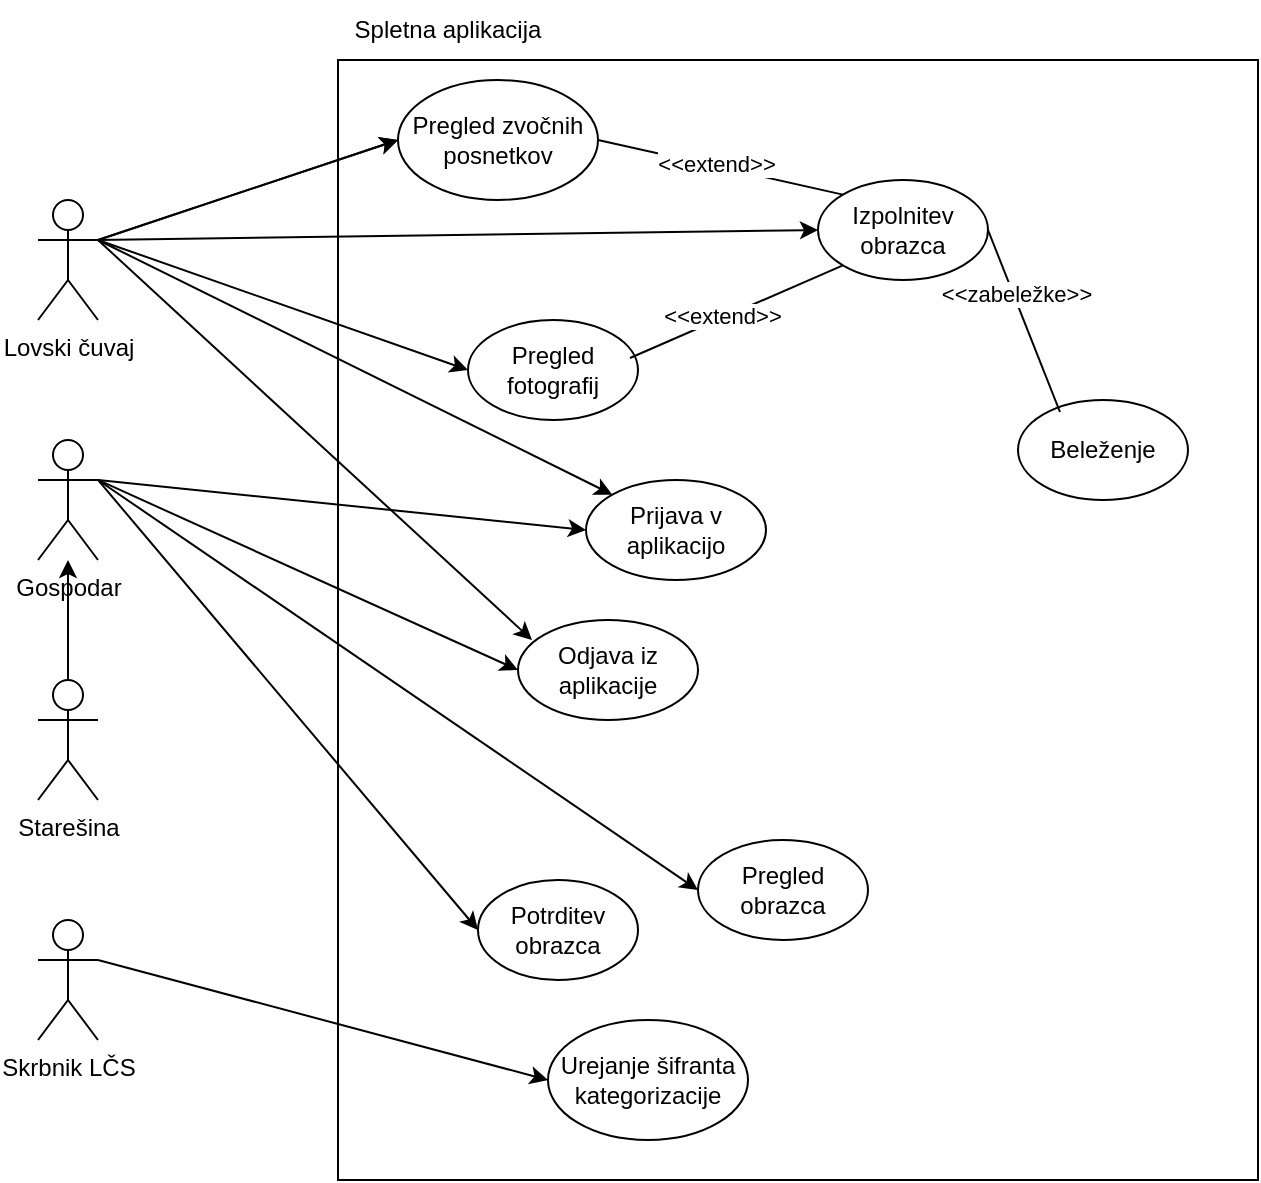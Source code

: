 <mxfile version="26.1.0">
  <diagram name="Page-1" id="YTQbtiGuhkkcihc2sV-r">
    <mxGraphModel dx="1354" dy="600" grid="1" gridSize="10" guides="1" tooltips="1" connect="1" arrows="1" fold="1" page="1" pageScale="1" pageWidth="827" pageHeight="1169" math="0" shadow="0">
      <root>
        <mxCell id="0" />
        <mxCell id="1" parent="0" />
        <mxCell id="vzcYkedEycCVn6IqwDVd-1" value="" style="rounded=0;whiteSpace=wrap;html=1;" vertex="1" parent="1">
          <mxGeometry x="200" y="40" width="460" height="560" as="geometry" />
        </mxCell>
        <mxCell id="vzcYkedEycCVn6IqwDVd-2" value="Lovski čuvaj" style="shape=umlActor;verticalLabelPosition=bottom;verticalAlign=top;html=1;outlineConnect=0;" vertex="1" parent="1">
          <mxGeometry x="50" y="110" width="30" height="60" as="geometry" />
        </mxCell>
        <mxCell id="vzcYkedEycCVn6IqwDVd-3" value="Starešina" style="shape=umlActor;verticalLabelPosition=bottom;verticalAlign=top;html=1;outlineConnect=0;" vertex="1" parent="1">
          <mxGeometry x="50" y="350" width="30" height="60" as="geometry" />
        </mxCell>
        <mxCell id="vzcYkedEycCVn6IqwDVd-4" value="Gospodar" style="shape=umlActor;verticalLabelPosition=bottom;verticalAlign=top;html=1;outlineConnect=0;" vertex="1" parent="1">
          <mxGeometry x="50" y="230" width="30" height="60" as="geometry" />
        </mxCell>
        <mxCell id="vzcYkedEycCVn6IqwDVd-5" value="Skrbnik LČS" style="shape=umlActor;verticalLabelPosition=bottom;verticalAlign=top;html=1;outlineConnect=0;" vertex="1" parent="1">
          <mxGeometry x="50" y="470" width="30" height="60" as="geometry" />
        </mxCell>
        <mxCell id="vzcYkedEycCVn6IqwDVd-6" value="Urejanje šifranta kategorizacije" style="ellipse;whiteSpace=wrap;html=1;" vertex="1" parent="1">
          <mxGeometry x="305" y="520" width="100" height="60" as="geometry" />
        </mxCell>
        <mxCell id="vzcYkedEycCVn6IqwDVd-7" value="Izpolnitev obrazca" style="ellipse;whiteSpace=wrap;html=1;" vertex="1" parent="1">
          <mxGeometry x="440" y="100" width="85" height="50" as="geometry" />
        </mxCell>
        <mxCell id="vzcYkedEycCVn6IqwDVd-8" value="" style="endArrow=classic;html=1;rounded=0;exitX=1;exitY=0.333;exitDx=0;exitDy=0;exitPerimeter=0;entryX=0;entryY=0.5;entryDx=0;entryDy=0;" edge="1" parent="1" source="vzcYkedEycCVn6IqwDVd-2" target="vzcYkedEycCVn6IqwDVd-7">
          <mxGeometry width="50" height="50" relative="1" as="geometry">
            <mxPoint x="390" y="340" as="sourcePoint" />
            <mxPoint x="440" y="290" as="targetPoint" />
          </mxGeometry>
        </mxCell>
        <mxCell id="vzcYkedEycCVn6IqwDVd-11" value="" style="endArrow=classic;html=1;rounded=0;exitX=1;exitY=0.333;exitDx=0;exitDy=0;exitPerimeter=0;entryX=0;entryY=0.5;entryDx=0;entryDy=0;" edge="1" parent="1" source="vzcYkedEycCVn6IqwDVd-5" target="vzcYkedEycCVn6IqwDVd-6">
          <mxGeometry width="50" height="50" relative="1" as="geometry">
            <mxPoint x="90" y="490" as="sourcePoint" />
            <mxPoint x="440" y="290" as="targetPoint" />
          </mxGeometry>
        </mxCell>
        <mxCell id="vzcYkedEycCVn6IqwDVd-12" value="Pregled obrazca" style="ellipse;whiteSpace=wrap;html=1;" vertex="1" parent="1">
          <mxGeometry x="380" y="430" width="85" height="50" as="geometry" />
        </mxCell>
        <mxCell id="vzcYkedEycCVn6IqwDVd-14" value="" style="endArrow=classic;html=1;rounded=0;exitX=1;exitY=0.333;exitDx=0;exitDy=0;exitPerimeter=0;entryX=0;entryY=0.5;entryDx=0;entryDy=0;" edge="1" parent="1" source="vzcYkedEycCVn6IqwDVd-4" target="vzcYkedEycCVn6IqwDVd-12">
          <mxGeometry width="50" height="50" relative="1" as="geometry">
            <mxPoint x="390" y="340" as="sourcePoint" />
            <mxPoint x="440" y="290" as="targetPoint" />
          </mxGeometry>
        </mxCell>
        <mxCell id="vzcYkedEycCVn6IqwDVd-15" value="Potrditev obrazca" style="ellipse;whiteSpace=wrap;html=1;" vertex="1" parent="1">
          <mxGeometry x="270" y="450" width="80" height="50" as="geometry" />
        </mxCell>
        <mxCell id="vzcYkedEycCVn6IqwDVd-17" value="" style="endArrow=classic;html=1;rounded=0;exitX=1;exitY=0.333;exitDx=0;exitDy=0;exitPerimeter=0;entryX=0;entryY=0.5;entryDx=0;entryDy=0;" edge="1" parent="1" source="vzcYkedEycCVn6IqwDVd-4" target="vzcYkedEycCVn6IqwDVd-15">
          <mxGeometry width="50" height="50" relative="1" as="geometry">
            <mxPoint x="90" y="380" as="sourcePoint" />
            <mxPoint x="306" y="287" as="targetPoint" />
          </mxGeometry>
        </mxCell>
        <mxCell id="vzcYkedEycCVn6IqwDVd-18" value="Spletna aplikacija" style="text;html=1;align=center;verticalAlign=middle;whiteSpace=wrap;rounded=0;" vertex="1" parent="1">
          <mxGeometry x="200" y="10" width="110" height="30" as="geometry" />
        </mxCell>
        <mxCell id="vzcYkedEycCVn6IqwDVd-19" value="" style="endArrow=classic;html=1;rounded=0;exitX=0.5;exitY=0;exitDx=0;exitDy=0;exitPerimeter=0;" edge="1" parent="1" source="vzcYkedEycCVn6IqwDVd-3" target="vzcYkedEycCVn6IqwDVd-4">
          <mxGeometry width="50" height="50" relative="1" as="geometry">
            <mxPoint x="390" y="320" as="sourcePoint" />
            <mxPoint x="440" y="270" as="targetPoint" />
          </mxGeometry>
        </mxCell>
        <mxCell id="vzcYkedEycCVn6IqwDVd-20" value="Prijava v aplikacijo" style="ellipse;whiteSpace=wrap;html=1;" vertex="1" parent="1">
          <mxGeometry x="324" y="250" width="90" height="50" as="geometry" />
        </mxCell>
        <mxCell id="vzcYkedEycCVn6IqwDVd-21" value="Odjava iz aplikacije" style="ellipse;whiteSpace=wrap;html=1;" vertex="1" parent="1">
          <mxGeometry x="290" y="320" width="90" height="50" as="geometry" />
        </mxCell>
        <mxCell id="vzcYkedEycCVn6IqwDVd-22" value="" style="endArrow=classic;html=1;rounded=0;entryX=0;entryY=0;entryDx=0;entryDy=0;" edge="1" parent="1" target="vzcYkedEycCVn6IqwDVd-20">
          <mxGeometry width="50" height="50" relative="1" as="geometry">
            <mxPoint x="80" y="130" as="sourcePoint" />
            <mxPoint x="310" y="220" as="targetPoint" />
          </mxGeometry>
        </mxCell>
        <mxCell id="vzcYkedEycCVn6IqwDVd-23" value="" style="endArrow=classic;html=1;rounded=0;entryX=0.078;entryY=0.2;entryDx=0;entryDy=0;entryPerimeter=0;" edge="1" parent="1" target="vzcYkedEycCVn6IqwDVd-21">
          <mxGeometry width="50" height="50" relative="1" as="geometry">
            <mxPoint x="80" y="130" as="sourcePoint" />
            <mxPoint x="440" y="260" as="targetPoint" />
          </mxGeometry>
        </mxCell>
        <mxCell id="vzcYkedEycCVn6IqwDVd-24" value="Pregled fotografij" style="ellipse;whiteSpace=wrap;html=1;" vertex="1" parent="1">
          <mxGeometry x="265" y="170" width="85" height="50" as="geometry" />
        </mxCell>
        <mxCell id="vzcYkedEycCVn6IqwDVd-25" value="" style="endArrow=classic;html=1;rounded=0;exitX=1;exitY=0.333;exitDx=0;exitDy=0;exitPerimeter=0;entryX=0;entryY=0.5;entryDx=0;entryDy=0;" edge="1" parent="1" source="vzcYkedEycCVn6IqwDVd-2" target="vzcYkedEycCVn6IqwDVd-24">
          <mxGeometry width="50" height="50" relative="1" as="geometry">
            <mxPoint x="390" y="340" as="sourcePoint" />
            <mxPoint x="440" y="290" as="targetPoint" />
          </mxGeometry>
        </mxCell>
        <mxCell id="vzcYkedEycCVn6IqwDVd-27" value="" style="endArrow=classic;html=1;rounded=0;exitX=1;exitY=0.333;exitDx=0;exitDy=0;exitPerimeter=0;entryX=0;entryY=0.5;entryDx=0;entryDy=0;" edge="1" parent="1" source="vzcYkedEycCVn6IqwDVd-2" target="vzcYkedEycCVn6IqwDVd-26">
          <mxGeometry width="50" height="50" relative="1" as="geometry">
            <mxPoint x="390" y="340" as="sourcePoint" />
            <mxPoint x="440" y="290" as="targetPoint" />
          </mxGeometry>
        </mxCell>
        <mxCell id="vzcYkedEycCVn6IqwDVd-28" value="" style="endArrow=none;html=1;rounded=0;exitX=0.953;exitY=0.38;exitDx=0;exitDy=0;entryX=0;entryY=1;entryDx=0;entryDy=0;exitPerimeter=0;" edge="1" parent="1" source="vzcYkedEycCVn6IqwDVd-24" target="vzcYkedEycCVn6IqwDVd-7">
          <mxGeometry width="50" height="50" relative="1" as="geometry">
            <mxPoint x="420" y="220" as="sourcePoint" />
            <mxPoint x="470" y="170" as="targetPoint" />
          </mxGeometry>
        </mxCell>
        <mxCell id="vzcYkedEycCVn6IqwDVd-29" value="&amp;lt;&amp;lt;extend&amp;gt;&amp;gt;" style="edgeLabel;html=1;align=center;verticalAlign=middle;resizable=0;points=[];" vertex="1" connectable="0" parent="vzcYkedEycCVn6IqwDVd-28">
          <mxGeometry x="-0.129" y="2" relative="1" as="geometry">
            <mxPoint y="1" as="offset" />
          </mxGeometry>
        </mxCell>
        <mxCell id="vzcYkedEycCVn6IqwDVd-30" value="" style="endArrow=none;html=1;rounded=0;exitX=0;exitY=0;exitDx=0;exitDy=0;entryX=1;entryY=0.5;entryDx=0;entryDy=0;" edge="1" parent="1" source="vzcYkedEycCVn6IqwDVd-7" target="vzcYkedEycCVn6IqwDVd-26">
          <mxGeometry width="50" height="50" relative="1" as="geometry">
            <mxPoint x="420" y="220" as="sourcePoint" />
            <mxPoint x="470" y="170" as="targetPoint" />
          </mxGeometry>
        </mxCell>
        <mxCell id="vzcYkedEycCVn6IqwDVd-31" value="&amp;lt;&amp;lt;extend&amp;gt;&amp;gt;" style="edgeLabel;html=1;align=center;verticalAlign=middle;resizable=0;points=[];" vertex="1" connectable="0" parent="vzcYkedEycCVn6IqwDVd-30">
          <mxGeometry x="0.036" y="-1" relative="1" as="geometry">
            <mxPoint as="offset" />
          </mxGeometry>
        </mxCell>
        <mxCell id="vzcYkedEycCVn6IqwDVd-33" value="Beleženje" style="ellipse;whiteSpace=wrap;html=1;" vertex="1" parent="1">
          <mxGeometry x="540" y="210" width="85" height="50" as="geometry" />
        </mxCell>
        <mxCell id="vzcYkedEycCVn6IqwDVd-37" value="" style="endArrow=none;html=1;rounded=0;entryX=0.247;entryY=0.12;entryDx=0;entryDy=0;exitX=1;exitY=0.5;exitDx=0;exitDy=0;entryPerimeter=0;" edge="1" parent="1" source="vzcYkedEycCVn6IqwDVd-7" target="vzcYkedEycCVn6IqwDVd-33">
          <mxGeometry width="50" height="50" relative="1" as="geometry">
            <mxPoint x="420" y="220" as="sourcePoint" />
            <mxPoint x="470" y="170" as="targetPoint" />
          </mxGeometry>
        </mxCell>
        <mxCell id="vzcYkedEycCVn6IqwDVd-38" value="&amp;lt;&amp;lt;zabeležke&amp;gt;&amp;gt;" style="edgeLabel;html=1;align=center;verticalAlign=middle;resizable=0;points=[];" vertex="1" connectable="0" parent="vzcYkedEycCVn6IqwDVd-37">
          <mxGeometry x="-0.28" y="1" relative="1" as="geometry">
            <mxPoint as="offset" />
          </mxGeometry>
        </mxCell>
        <mxCell id="vzcYkedEycCVn6IqwDVd-39" value="" style="endArrow=classic;html=1;rounded=0;exitX=1;exitY=0.333;exitDx=0;exitDy=0;exitPerimeter=0;entryX=0;entryY=0.5;entryDx=0;entryDy=0;" edge="1" parent="1" source="vzcYkedEycCVn6IqwDVd-2" target="vzcYkedEycCVn6IqwDVd-26">
          <mxGeometry width="50" height="50" relative="1" as="geometry">
            <mxPoint x="80" y="130" as="sourcePoint" />
            <mxPoint x="450" y="75" as="targetPoint" />
          </mxGeometry>
        </mxCell>
        <mxCell id="vzcYkedEycCVn6IqwDVd-26" value="Pregled zvočnih posnetkov" style="ellipse;whiteSpace=wrap;html=1;" vertex="1" parent="1">
          <mxGeometry x="230" y="50" width="100" height="60" as="geometry" />
        </mxCell>
        <mxCell id="vzcYkedEycCVn6IqwDVd-41" value="" style="endArrow=classic;html=1;rounded=0;exitX=1;exitY=0.333;exitDx=0;exitDy=0;exitPerimeter=0;entryX=0;entryY=0.5;entryDx=0;entryDy=0;" edge="1" parent="1" source="vzcYkedEycCVn6IqwDVd-4" target="vzcYkedEycCVn6IqwDVd-20">
          <mxGeometry width="50" height="50" relative="1" as="geometry">
            <mxPoint x="470" y="340" as="sourcePoint" />
            <mxPoint x="520" y="290" as="targetPoint" />
          </mxGeometry>
        </mxCell>
        <mxCell id="vzcYkedEycCVn6IqwDVd-42" value="" style="endArrow=classic;html=1;rounded=0;exitX=1;exitY=0.333;exitDx=0;exitDy=0;exitPerimeter=0;entryX=0;entryY=0.5;entryDx=0;entryDy=0;" edge="1" parent="1" source="vzcYkedEycCVn6IqwDVd-4" target="vzcYkedEycCVn6IqwDVd-21">
          <mxGeometry width="50" height="50" relative="1" as="geometry">
            <mxPoint x="470" y="340" as="sourcePoint" />
            <mxPoint x="520" y="290" as="targetPoint" />
          </mxGeometry>
        </mxCell>
      </root>
    </mxGraphModel>
  </diagram>
</mxfile>
